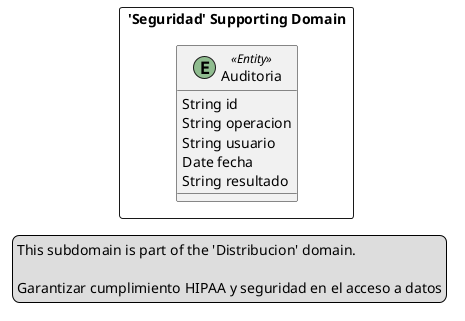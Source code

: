 @startuml

skinparam componentStyle uml2

package "'Seguridad' Supporting Domain" <<Rectangle>> {
	class Auditoria <<(E,DarkSeaGreen) Entity>> {
		String id
		String operacion
		String usuario
		Date fecha
		String resultado
	}
}
legend left
  This subdomain is part of the 'Distribucion' domain.

  Garantizar cumplimiento HIPAA y seguridad en el acceso a datos
end legend


@enduml
